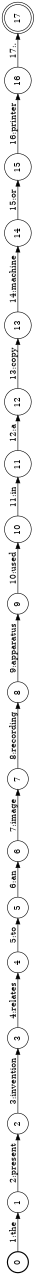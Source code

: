 digraph FST {
rankdir = LR;
size = "8.5,11";
label = "";
center = 1;
orientation = Landscape;
ranksep = "0.4";
nodesep = "0.25";
0 [label = "0", shape = circle, style = bold, fontsize = 14]
	0 -> 1 [label = "1:the", fontsize = 14];
1 [label = "1", shape = circle, style = solid, fontsize = 14]
	1 -> 2 [label = "2:present", fontsize = 14];
2 [label = "2", shape = circle, style = solid, fontsize = 14]
	2 -> 3 [label = "3:invention", fontsize = 14];
3 [label = "3", shape = circle, style = solid, fontsize = 14]
	3 -> 4 [label = "4:relates", fontsize = 14];
4 [label = "4", shape = circle, style = solid, fontsize = 14]
	4 -> 5 [label = "5:to", fontsize = 14];
5 [label = "5", shape = circle, style = solid, fontsize = 14]
	5 -> 6 [label = "6:an", fontsize = 14];
6 [label = "6", shape = circle, style = solid, fontsize = 14]
	6 -> 7 [label = "7:image", fontsize = 14];
7 [label = "7", shape = circle, style = solid, fontsize = 14]
	7 -> 8 [label = "8:recording", fontsize = 14];
8 [label = "8", shape = circle, style = solid, fontsize = 14]
	8 -> 9 [label = "9:apparatus", fontsize = 14];
9 [label = "9", shape = circle, style = solid, fontsize = 14]
	9 -> 10 [label = "10:used", fontsize = 14];
10 [label = "10", shape = circle, style = solid, fontsize = 14]
	10 -> 11 [label = "11:in", fontsize = 14];
11 [label = "11", shape = circle, style = solid, fontsize = 14]
	11 -> 12 [label = "12:a", fontsize = 14];
12 [label = "12", shape = circle, style = solid, fontsize = 14]
	12 -> 13 [label = "13:copy", fontsize = 14];
13 [label = "13", shape = circle, style = solid, fontsize = 14]
	13 -> 14 [label = "14:machine", fontsize = 14];
14 [label = "14", shape = circle, style = solid, fontsize = 14]
	14 -> 15 [label = "15:or", fontsize = 14];
15 [label = "15", shape = circle, style = solid, fontsize = 14]
	15 -> 16 [label = "16:printer", fontsize = 14];
16 [label = "16", shape = circle, style = solid, fontsize = 14]
	16 -> 17 [label = "17:.", fontsize = 14];
17 [label = "17", shape = doublecircle, style = solid, fontsize = 14]
}
